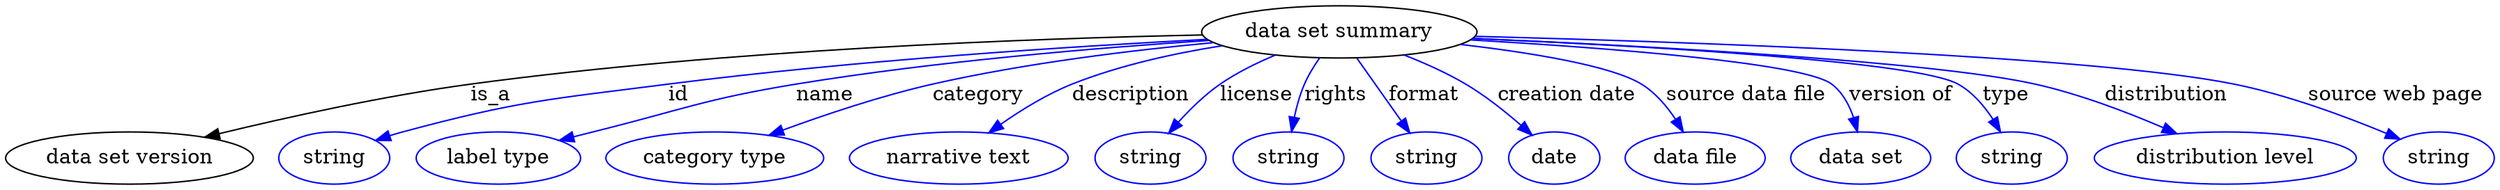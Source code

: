 digraph {
	graph [bb="0,0,1404.2,123"];
	node [label="\N"];
	"data set summary"	 [height=0.5,
		label="data set summary",
		pos="751.64,105",
		width=2.0401];
	"data set version"	 [height=0.5,
		pos="65.644,18",
		width=1.8234];
	"data set summary" -> "data set version"	 [label=is_a,
		lp="271.64,61.5",
		pos="e,108.53,31.634 678.36,103.79 581.96,101.26 407.57,93.389 260.64,69 211.84,60.899 157.48,46.193 118.57,34.647"];
	id	 [color=blue,
		height=0.5,
		label=string,
		pos="179.64,18",
		width=0.84854];
	"data set summary" -> id	 [color=blue,
		label=id,
		lp="380.14,61.5",
		pos="e,203.43,29.699 680.12,100.62 604.07,95.391 480.41,85.254 374.64,69 305.03,58.302 286.58,57.909 219.64,36 217.38,35.26 215.08,34.434 \
212.78,33.552",
		style=solid];
	name	 [color=blue,
		height=0.5,
		label="label type",
		pos="273.64,18",
		width=1.2638];
	"data set summary" -> name	 [color=blue,
		label=name,
		lp="465.14,61.5",
		pos="e,308.48,29.69 681.32,99.577 619.82,94.131 528.29,84.325 449.64,69 394.93,58.339 382.04,52.007 328.64,36 325.27,34.988 321.79,33.916 \
318.29,32.819",
		style=solid];
	category	 [color=blue,
		height=0.5,
		label="category type",
		pos="395.64,18",
		width=1.6249];
	"data set summary" -> category	 [color=blue,
		label=category,
		lp="553.14,61.5",
		pos="e,428.89,32.822 684.35,97.696 639.94,91.996 580.74,82.714 529.64,69 498.41,60.618 464.37,47.61 438.42,36.83",
		style=solid];
	description	 [color=blue,
		height=0.5,
		label="narrative text",
		pos="529.64,18",
		width=1.6068];
	"data set summary" -> description	 [color=blue,
		label=description,
		lp="638.14,61.5",
		pos="e,551.04,34.819 691.32,94.614 664.96,88.894 634.09,80.558 607.64,69 590.7,61.595 573.34,50.638 559.31,40.776",
		style=solid];
	license	 [color=blue,
		height=0.5,
		label=string,
		pos="635.64,18",
		width=0.84854];
	"data set summary" -> license	 [color=blue,
		label=license,
		lp="708.64,61.5",
		pos="e,650.85,34.195 720.16,88.589 710.1,82.857 699.12,76.075 689.64,69 678.67,60.802 667.5,50.624 658.19,41.521",
		style=solid];
	rights	 [color=blue,
		height=0.5,
		label=string,
		pos="714.64,18",
		width=0.84854];
	"data set summary" -> rights	 [color=blue,
		label=rights,
		lp="751.14,61.5",
		pos="e,722.17,35.706 743.98,86.974 738.83,74.878 731.96,58.726 726.17,45.093",
		style=solid];
	format	 [color=blue,
		height=0.5,
		label=string,
		pos="793.64,18",
		width=0.84854];
	"data set summary" -> format	 [color=blue,
		label=format,
		lp="795.14,61.5",
		pos="e,785.53,35.516 760.7,87.096 763.59,81.333 766.78,74.91 769.64,69 773.47,61.114 777.56,52.502 781.25,44.638",
		style=solid];
	"creation date"	 [color=blue,
		height=0.5,
		label=date,
		pos="869.64,18",
		width=0.75];
	"data set summary" -> "creation date"	 [color=blue,
		label="creation date",
		lp="869.64,61.5",
		pos="e,855.62,33.898 785.3,88.95 796.02,83.24 807.68,76.38 817.64,69 828.6,60.886 839.55,50.56 848.56,41.326",
		style=solid];
	"source data file"	 [color=blue,
		height=0.5,
		label="data file",
		pos="954.64,18",
		width=1.1013];
	"data set summary" -> "source data file"	 [color=blue,
		label="source data file",
		lp="968.64,61.5",
		pos="e,943.01,35.698 812.8,94.883 849.6,88.05 892.37,78.561 908.64,69 919.46,62.647 929.15,52.904 936.82,43.63",
		style=solid];
	"version of"	 [color=blue,
		height=0.5,
		label="data set",
		pos="1049.6,18",
		width=1.0471];
	"data set summary" -> "version of"	 [color=blue,
		label="version of",
		lp="1058.1,61.5",
		pos="e,1042,36.059 823.82,101.64 890.44,97.376 983.61,88.143 1014.6,69 1024,63.25 1031.4,53.985 1037,44.92",
		style=solid];
	type	 [color=blue,
		height=0.5,
		label=string,
		pos="1135.6,18",
		width=0.84854];
	"data set summary" -> type	 [color=blue,
		label=type,
		lp="1121.6,61.5",
		pos="e,1125,35.254 824.94,103.27 910.17,100.21 1044.9,91.818 1089.6,69 1101.1,63.135 1111.1,53.108 1118.9,43.488",
		style=solid];
	distribution	 [color=blue,
		height=0.5,
		label="distribution level",
		pos="1254.6,18",
		width=1.9679];
	"data set summary" -> distribution	 [color=blue,
		label=distribution,
		lp="1213.1,61.5",
		pos="e,1224.3,34.419 823.56,101.03 918.44,95.312 1080.1,83.812 1137.6,69 1164.5,62.086 1193,49.747 1215.2,38.938",
		style=solid];
	"source web page"	 [color=blue,
		height=0.5,
		label=string,
		pos="1373.6,18",
		width=0.84854];
	"data set summary" -> "source web page"	 [color=blue,
		label="source web page",
		lp="1339.1,61.5",
		pos="e,1350.5,30.237 824.71,102.34 942.73,97.608 1170,86.53 1248.6,69 1281.4,61.706 1316.5,46.645 1341.2,34.771",
		style=solid];
}
